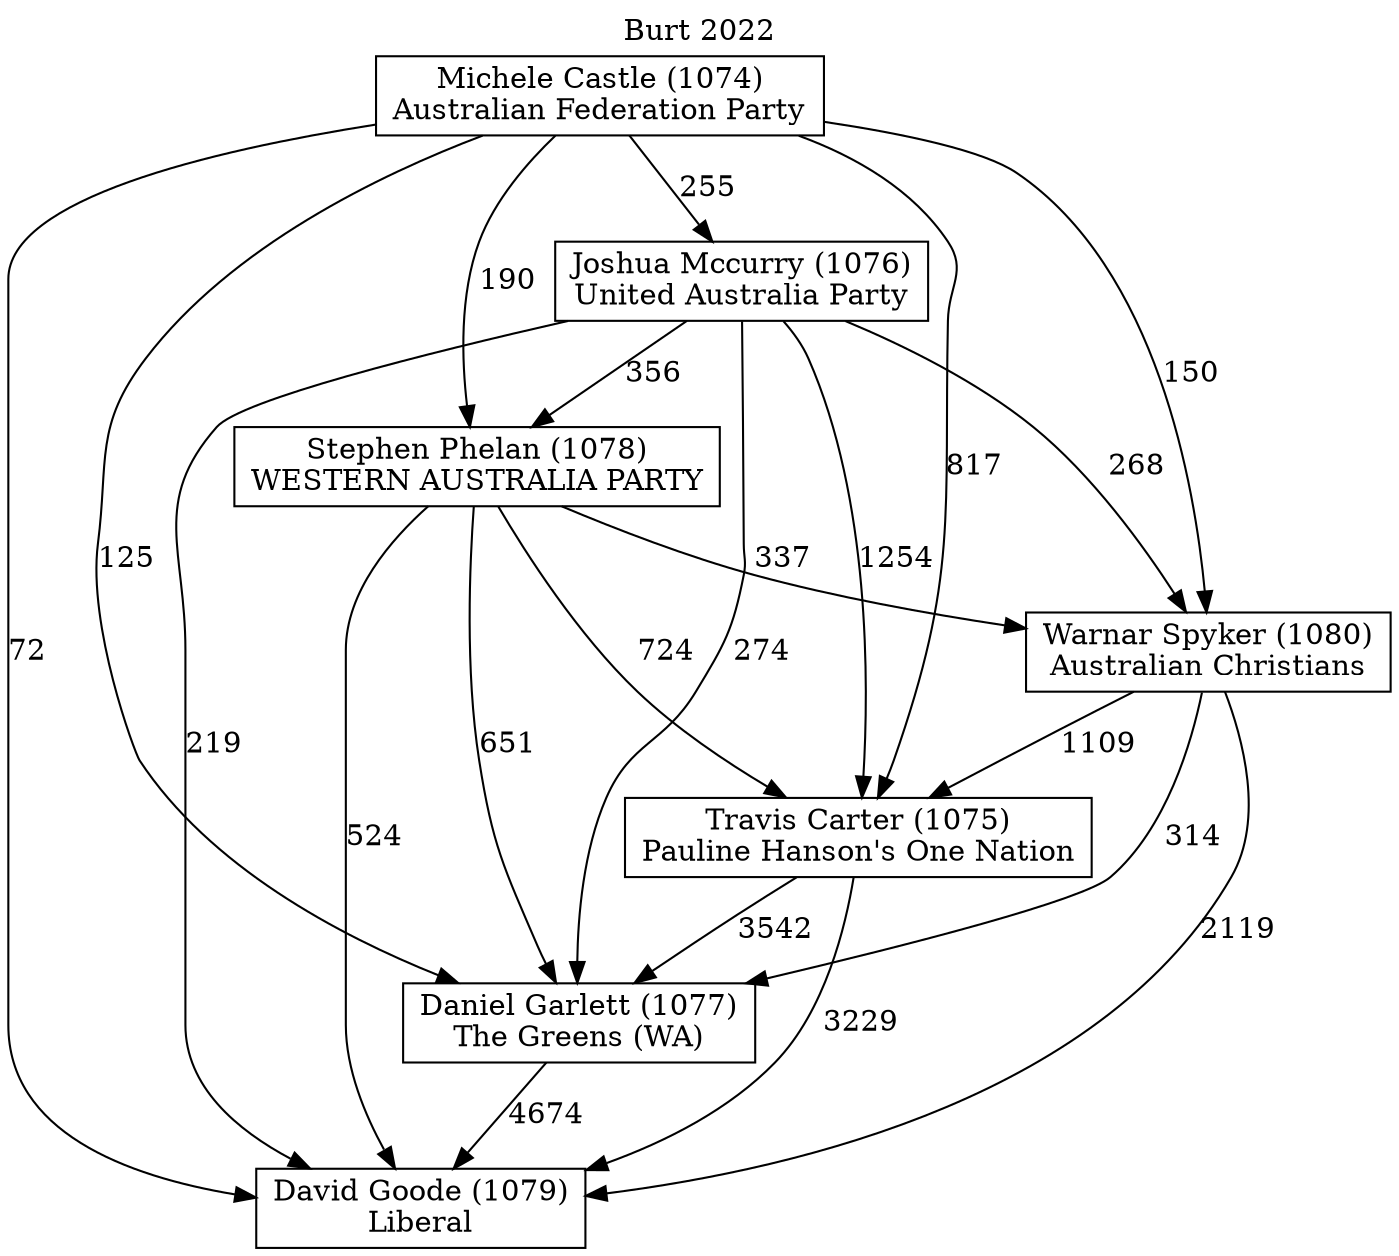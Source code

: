// House preference flow
digraph "David Goode (1079)_Burt_2022" {
	graph [label="Burt 2022" labelloc=t mclimit=10]
	node [shape=box]
	"David Goode (1079)" [label="David Goode (1079)
Liberal"]
	"Daniel Garlett (1077)" [label="Daniel Garlett (1077)
The Greens (WA)"]
	"Travis Carter (1075)" [label="Travis Carter (1075)
Pauline Hanson's One Nation"]
	"Warnar Spyker (1080)" [label="Warnar Spyker (1080)
Australian Christians"]
	"Stephen Phelan (1078)" [label="Stephen Phelan (1078)
WESTERN AUSTRALIA PARTY"]
	"Joshua Mccurry (1076)" [label="Joshua Mccurry (1076)
United Australia Party"]
	"Michele Castle (1074)" [label="Michele Castle (1074)
Australian Federation Party"]
	"Daniel Garlett (1077)" -> "David Goode (1079)" [label=4674]
	"Travis Carter (1075)" -> "Daniel Garlett (1077)" [label=3542]
	"Warnar Spyker (1080)" -> "Travis Carter (1075)" [label=1109]
	"Stephen Phelan (1078)" -> "Warnar Spyker (1080)" [label=337]
	"Joshua Mccurry (1076)" -> "Stephen Phelan (1078)" [label=356]
	"Michele Castle (1074)" -> "Joshua Mccurry (1076)" [label=255]
	"Travis Carter (1075)" -> "David Goode (1079)" [label=3229]
	"Warnar Spyker (1080)" -> "David Goode (1079)" [label=2119]
	"Stephen Phelan (1078)" -> "David Goode (1079)" [label=524]
	"Joshua Mccurry (1076)" -> "David Goode (1079)" [label=219]
	"Michele Castle (1074)" -> "David Goode (1079)" [label=72]
	"Michele Castle (1074)" -> "Stephen Phelan (1078)" [label=190]
	"Joshua Mccurry (1076)" -> "Warnar Spyker (1080)" [label=268]
	"Michele Castle (1074)" -> "Warnar Spyker (1080)" [label=150]
	"Stephen Phelan (1078)" -> "Travis Carter (1075)" [label=724]
	"Joshua Mccurry (1076)" -> "Travis Carter (1075)" [label=1254]
	"Michele Castle (1074)" -> "Travis Carter (1075)" [label=817]
	"Warnar Spyker (1080)" -> "Daniel Garlett (1077)" [label=314]
	"Stephen Phelan (1078)" -> "Daniel Garlett (1077)" [label=651]
	"Joshua Mccurry (1076)" -> "Daniel Garlett (1077)" [label=274]
	"Michele Castle (1074)" -> "Daniel Garlett (1077)" [label=125]
}
